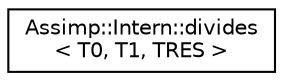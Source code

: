 digraph "Graphical Class Hierarchy"
{
  edge [fontname="Helvetica",fontsize="10",labelfontname="Helvetica",labelfontsize="10"];
  node [fontname="Helvetica",fontsize="10",shape=record];
  rankdir="LR";
  Node1 [label="Assimp::Intern::divides\l\< T0, T1, TRES \>",height=0.2,width=0.4,color="black", fillcolor="white", style="filled",URL="$struct_assimp_1_1_intern_1_1divides.html"];
}
